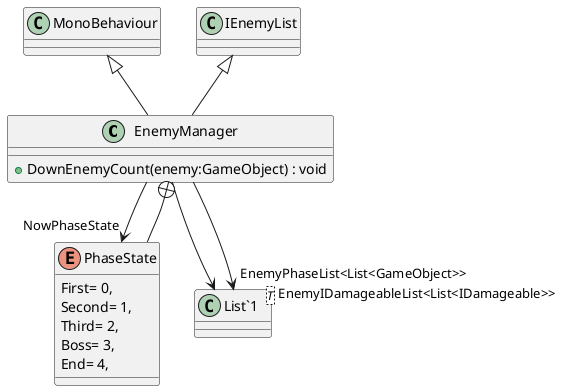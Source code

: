 @startuml
class EnemyManager {
    + DownEnemyCount(enemy:GameObject) : void
}
enum PhaseState {
    First= 0,
    Second= 1,
    Third= 2,
    Boss= 3,
    End= 4,
}
class "List`1"<T> {
}
MonoBehaviour <|-- EnemyManager
IEnemyList <|-- EnemyManager
EnemyManager --> "EnemyPhaseList<List<GameObject>>" "List`1"
EnemyManager --> "EnemyIDamageableList<List<IDamageable>>" "List`1"
EnemyManager --> "NowPhaseState" PhaseState
EnemyManager +-- PhaseState
@enduml
